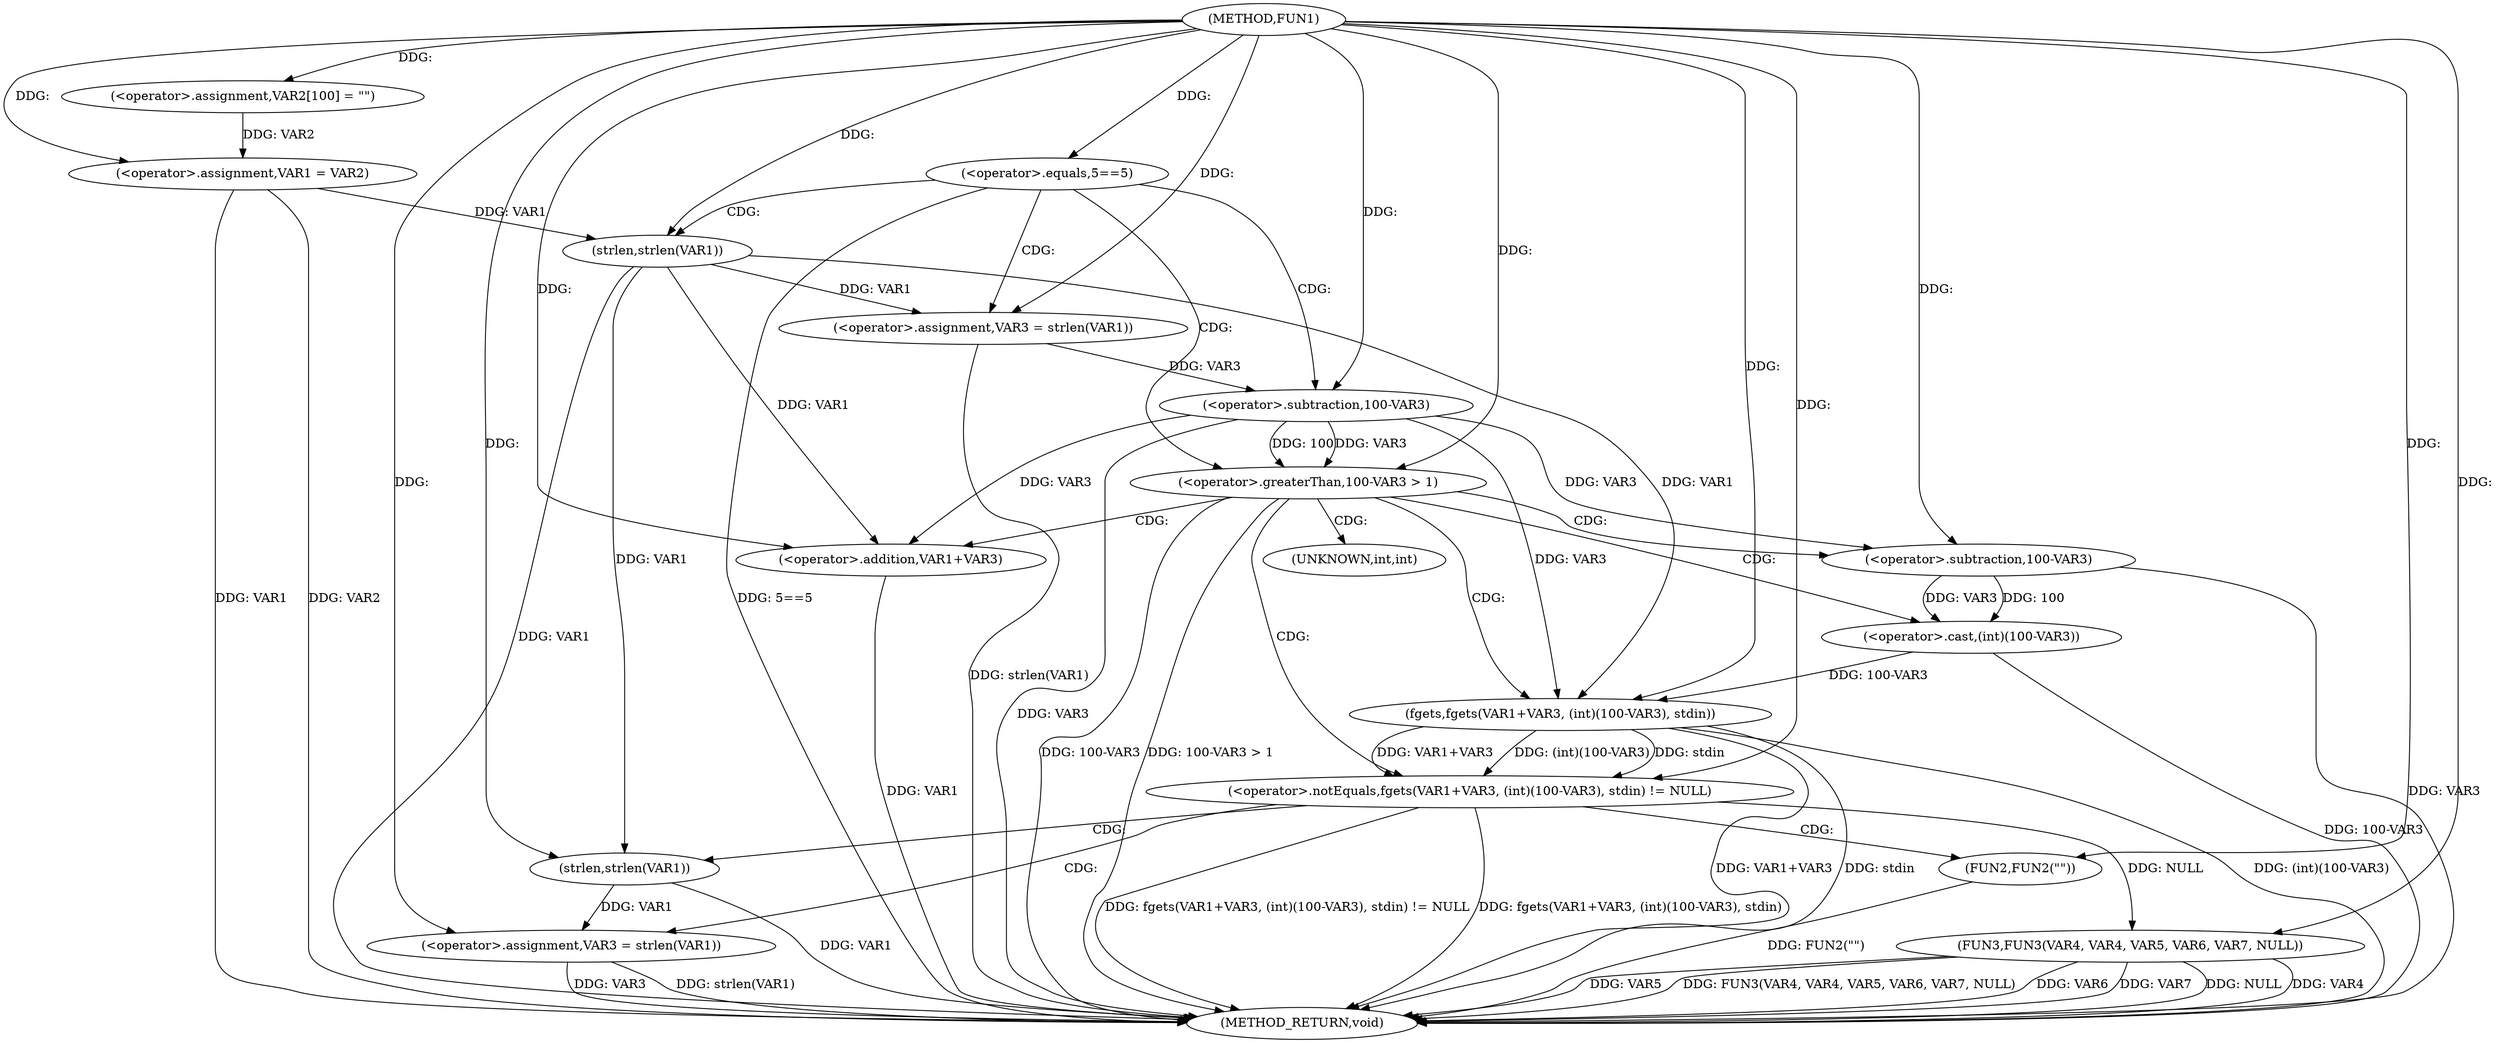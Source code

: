 digraph FUN1 {  
"1000100" [label = "(METHOD,FUN1)" ]
"1000158" [label = "(METHOD_RETURN,void)" ]
"1000104" [label = "(<operator>.assignment,VAR2[100] = \"\")" ]
"1000107" [label = "(<operator>.assignment,VAR1 = VAR2)" ]
"1000111" [label = "(<operator>.equals,5==5)" ]
"1000117" [label = "(<operator>.assignment,VAR3 = strlen(VAR1))" ]
"1000119" [label = "(strlen,strlen(VAR1))" ]
"1000122" [label = "(<operator>.greaterThan,100-VAR3 > 1)" ]
"1000123" [label = "(<operator>.subtraction,100-VAR3)" ]
"1000129" [label = "(<operator>.notEquals,fgets(VAR1+VAR3, (int)(100-VAR3), stdin) != NULL)" ]
"1000130" [label = "(fgets,fgets(VAR1+VAR3, (int)(100-VAR3), stdin))" ]
"1000131" [label = "(<operator>.addition,VAR1+VAR3)" ]
"1000134" [label = "(<operator>.cast,(int)(100-VAR3))" ]
"1000136" [label = "(<operator>.subtraction,100-VAR3)" ]
"1000142" [label = "(<operator>.assignment,VAR3 = strlen(VAR1))" ]
"1000144" [label = "(strlen,strlen(VAR1))" ]
"1000149" [label = "(FUN2,FUN2(\"\"))" ]
"1000151" [label = "(FUN3,FUN3(VAR4, VAR4, VAR5, VAR6, VAR7, NULL))" ]
"1000135" [label = "(UNKNOWN,int,int)" ]
  "1000129" -> "1000158"  [ label = "DDG: fgets(VAR1+VAR3, (int)(100-VAR3), stdin)"] 
  "1000123" -> "1000158"  [ label = "DDG: VAR3"] 
  "1000107" -> "1000158"  [ label = "DDG: VAR1"] 
  "1000151" -> "1000158"  [ label = "DDG: NULL"] 
  "1000151" -> "1000158"  [ label = "DDG: VAR4"] 
  "1000149" -> "1000158"  [ label = "DDG: FUN2(\"\")"] 
  "1000151" -> "1000158"  [ label = "DDG: VAR5"] 
  "1000119" -> "1000158"  [ label = "DDG: VAR1"] 
  "1000117" -> "1000158"  [ label = "DDG: strlen(VAR1)"] 
  "1000111" -> "1000158"  [ label = "DDG: 5==5"] 
  "1000107" -> "1000158"  [ label = "DDG: VAR2"] 
  "1000130" -> "1000158"  [ label = "DDG: VAR1+VAR3"] 
  "1000151" -> "1000158"  [ label = "DDG: FUN3(VAR4, VAR4, VAR5, VAR6, VAR7, NULL)"] 
  "1000122" -> "1000158"  [ label = "DDG: 100-VAR3"] 
  "1000131" -> "1000158"  [ label = "DDG: VAR1"] 
  "1000130" -> "1000158"  [ label = "DDG: stdin"] 
  "1000129" -> "1000158"  [ label = "DDG: fgets(VAR1+VAR3, (int)(100-VAR3), stdin) != NULL"] 
  "1000151" -> "1000158"  [ label = "DDG: VAR6"] 
  "1000142" -> "1000158"  [ label = "DDG: strlen(VAR1)"] 
  "1000130" -> "1000158"  [ label = "DDG: (int)(100-VAR3)"] 
  "1000142" -> "1000158"  [ label = "DDG: VAR3"] 
  "1000134" -> "1000158"  [ label = "DDG: 100-VAR3"] 
  "1000122" -> "1000158"  [ label = "DDG: 100-VAR3 > 1"] 
  "1000144" -> "1000158"  [ label = "DDG: VAR1"] 
  "1000151" -> "1000158"  [ label = "DDG: VAR7"] 
  "1000136" -> "1000158"  [ label = "DDG: VAR3"] 
  "1000100" -> "1000104"  [ label = "DDG: "] 
  "1000104" -> "1000107"  [ label = "DDG: VAR2"] 
  "1000100" -> "1000107"  [ label = "DDG: "] 
  "1000100" -> "1000111"  [ label = "DDG: "] 
  "1000119" -> "1000117"  [ label = "DDG: VAR1"] 
  "1000100" -> "1000117"  [ label = "DDG: "] 
  "1000107" -> "1000119"  [ label = "DDG: VAR1"] 
  "1000100" -> "1000119"  [ label = "DDG: "] 
  "1000123" -> "1000122"  [ label = "DDG: 100"] 
  "1000123" -> "1000122"  [ label = "DDG: VAR3"] 
  "1000100" -> "1000123"  [ label = "DDG: "] 
  "1000117" -> "1000123"  [ label = "DDG: VAR3"] 
  "1000100" -> "1000122"  [ label = "DDG: "] 
  "1000130" -> "1000129"  [ label = "DDG: VAR1+VAR3"] 
  "1000130" -> "1000129"  [ label = "DDG: (int)(100-VAR3)"] 
  "1000130" -> "1000129"  [ label = "DDG: stdin"] 
  "1000119" -> "1000130"  [ label = "DDG: VAR1"] 
  "1000100" -> "1000130"  [ label = "DDG: "] 
  "1000123" -> "1000130"  [ label = "DDG: VAR3"] 
  "1000119" -> "1000131"  [ label = "DDG: VAR1"] 
  "1000100" -> "1000131"  [ label = "DDG: "] 
  "1000123" -> "1000131"  [ label = "DDG: VAR3"] 
  "1000134" -> "1000130"  [ label = "DDG: 100-VAR3"] 
  "1000136" -> "1000134"  [ label = "DDG: 100"] 
  "1000136" -> "1000134"  [ label = "DDG: VAR3"] 
  "1000100" -> "1000136"  [ label = "DDG: "] 
  "1000123" -> "1000136"  [ label = "DDG: VAR3"] 
  "1000100" -> "1000129"  [ label = "DDG: "] 
  "1000144" -> "1000142"  [ label = "DDG: VAR1"] 
  "1000100" -> "1000142"  [ label = "DDG: "] 
  "1000100" -> "1000144"  [ label = "DDG: "] 
  "1000119" -> "1000144"  [ label = "DDG: VAR1"] 
  "1000100" -> "1000149"  [ label = "DDG: "] 
  "1000100" -> "1000151"  [ label = "DDG: "] 
  "1000129" -> "1000151"  [ label = "DDG: NULL"] 
  "1000111" -> "1000117"  [ label = "CDG: "] 
  "1000111" -> "1000123"  [ label = "CDG: "] 
  "1000111" -> "1000119"  [ label = "CDG: "] 
  "1000111" -> "1000122"  [ label = "CDG: "] 
  "1000122" -> "1000131"  [ label = "CDG: "] 
  "1000122" -> "1000129"  [ label = "CDG: "] 
  "1000122" -> "1000130"  [ label = "CDG: "] 
  "1000122" -> "1000135"  [ label = "CDG: "] 
  "1000122" -> "1000136"  [ label = "CDG: "] 
  "1000122" -> "1000134"  [ label = "CDG: "] 
  "1000129" -> "1000142"  [ label = "CDG: "] 
  "1000129" -> "1000144"  [ label = "CDG: "] 
  "1000129" -> "1000149"  [ label = "CDG: "] 
}
